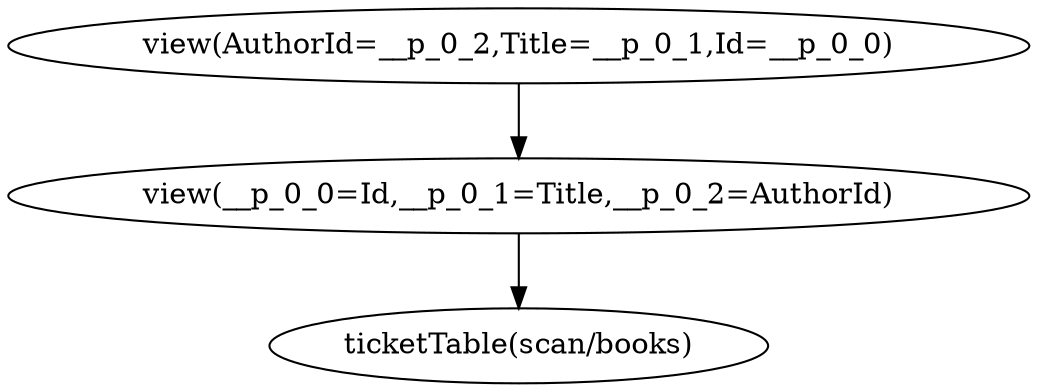 digraph {
"op_0" ["label"="ticketTable(scan/books)"]
"op_1" ["label"="view(__p_0_0=Id,__p_0_1=Title,__p_0_2=AuthorId)"]
"op_2" ["label"="view(AuthorId=__p_0_2,Title=__p_0_1,Id=__p_0_0)"]
"op_1" -> "op_0"
"op_2" -> "op_1"
}